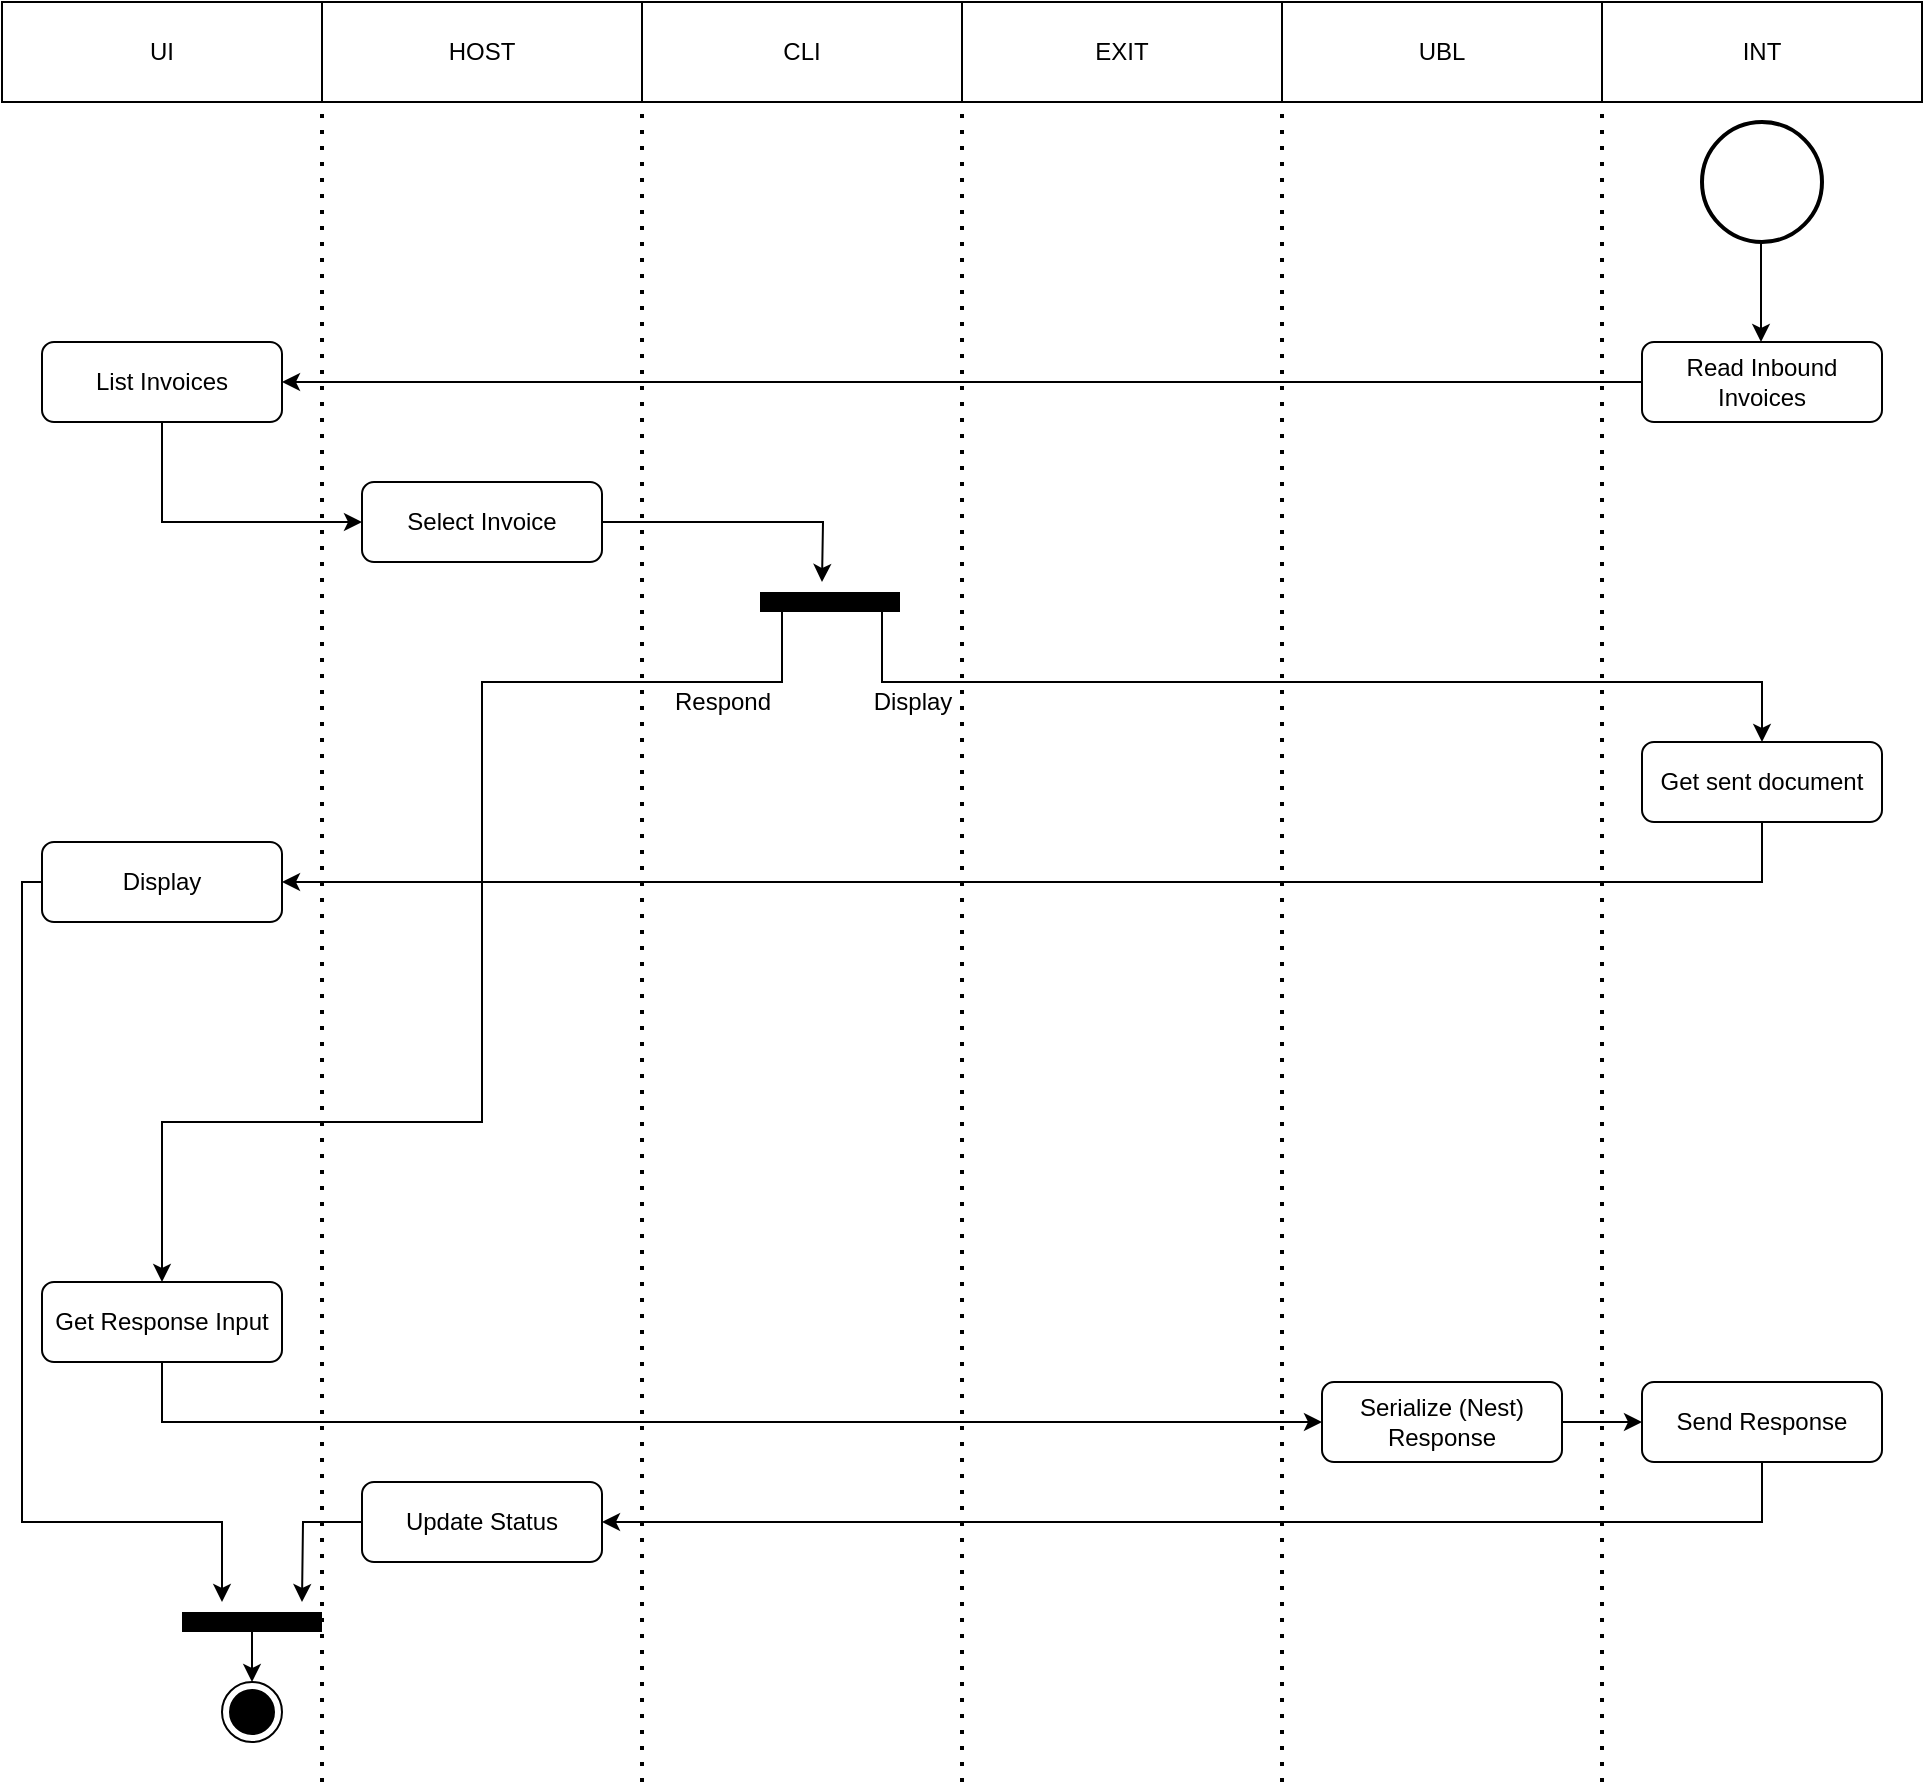 <mxfile version="14.6.1" type="google"><diagram id="ENx69fTp9g67o5b_ToNt" name="Page-1"><mxGraphModel dx="3048" dy="2806" grid="1" gridSize="10" guides="1" tooltips="1" connect="1" arrows="1" fold="1" page="1" pageScale="1" pageWidth="827" pageHeight="1169" math="0" shadow="0"><root><mxCell id="0"/><mxCell id="1" parent="0"/><mxCell id="1_yaCrEt_plB9RtM3DEn-1" value="UI" style="rounded=0;whiteSpace=wrap;html=1;fillColor=none;" vertex="1" parent="1"><mxGeometry y="-1090" width="160" height="50" as="geometry"/></mxCell><mxCell id="1_yaCrEt_plB9RtM3DEn-2" value="HOST" style="rounded=0;whiteSpace=wrap;html=1;fillColor=none;" vertex="1" parent="1"><mxGeometry x="160" y="-1090" width="160" height="50" as="geometry"/></mxCell><mxCell id="1_yaCrEt_plB9RtM3DEn-3" value="CLI" style="rounded=0;whiteSpace=wrap;html=1;fillColor=none;" vertex="1" parent="1"><mxGeometry x="320" y="-1090" width="160" height="50" as="geometry"/></mxCell><mxCell id="1_yaCrEt_plB9RtM3DEn-4" value="EXIT" style="rounded=0;whiteSpace=wrap;html=1;fillColor=none;" vertex="1" parent="1"><mxGeometry x="480" y="-1090" width="160" height="50" as="geometry"/></mxCell><mxCell id="1_yaCrEt_plB9RtM3DEn-5" value="UBL" style="rounded=0;whiteSpace=wrap;html=1;fillColor=none;" vertex="1" parent="1"><mxGeometry x="640" y="-1090" width="160" height="50" as="geometry"/></mxCell><mxCell id="1_yaCrEt_plB9RtM3DEn-6" value="INT" style="rounded=0;whiteSpace=wrap;html=1;fillColor=none;" vertex="1" parent="1"><mxGeometry x="800" y="-1090" width="160" height="50" as="geometry"/></mxCell><mxCell id="1_yaCrEt_plB9RtM3DEn-7" value="" style="strokeWidth=2;html=1;shape=mxgraph.flowchart.start_2;whiteSpace=wrap;" vertex="1" parent="1"><mxGeometry x="850" y="-1030" width="60" height="60" as="geometry"/></mxCell><mxCell id="1_yaCrEt_plB9RtM3DEn-8" value="" style="endArrow=classic;html=1;" edge="1" parent="1"><mxGeometry width="50" height="50" relative="1" as="geometry"><mxPoint x="879.5" y="-970" as="sourcePoint"/><mxPoint x="879.5" y="-920" as="targetPoint"/></mxGeometry></mxCell><mxCell id="1_yaCrEt_plB9RtM3DEn-24" style="edgeStyle=orthogonalEdgeStyle;rounded=0;orthogonalLoop=1;jettySize=auto;html=1;entryX=1;entryY=0.5;entryDx=0;entryDy=0;" edge="1" parent="1" source="1_yaCrEt_plB9RtM3DEn-10" target="1_yaCrEt_plB9RtM3DEn-23"><mxGeometry relative="1" as="geometry"/></mxCell><mxCell id="1_yaCrEt_plB9RtM3DEn-10" value="Read Inbound Invoices" style="rounded=1;whiteSpace=wrap;html=1;" vertex="1" parent="1"><mxGeometry x="820" y="-920" width="120" height="40" as="geometry"/></mxCell><mxCell id="1_yaCrEt_plB9RtM3DEn-13" value="" style="endArrow=none;dashed=1;html=1;dashPattern=1 3;strokeWidth=2;entryX=0;entryY=1;entryDx=0;entryDy=0;" edge="1" parent="1" target="1_yaCrEt_plB9RtM3DEn-2"><mxGeometry width="50" height="50" relative="1" as="geometry"><mxPoint x="160" y="-200" as="sourcePoint"/><mxPoint x="710" y="-780" as="targetPoint"/></mxGeometry></mxCell><mxCell id="1_yaCrEt_plB9RtM3DEn-14" value="" style="endArrow=none;dashed=1;html=1;dashPattern=1 3;strokeWidth=2;entryX=0;entryY=1;entryDx=0;entryDy=0;" edge="1" parent="1"><mxGeometry width="50" height="50" relative="1" as="geometry"><mxPoint x="320" y="-200" as="sourcePoint"/><mxPoint x="320" y="-1040" as="targetPoint"/></mxGeometry></mxCell><mxCell id="1_yaCrEt_plB9RtM3DEn-15" value="" style="endArrow=none;dashed=1;html=1;dashPattern=1 3;strokeWidth=2;entryX=0;entryY=1;entryDx=0;entryDy=0;" edge="1" parent="1"><mxGeometry width="50" height="50" relative="1" as="geometry"><mxPoint x="480" y="-200" as="sourcePoint"/><mxPoint x="480" y="-1040" as="targetPoint"/></mxGeometry></mxCell><mxCell id="1_yaCrEt_plB9RtM3DEn-16" value="" style="endArrow=none;dashed=1;html=1;dashPattern=1 3;strokeWidth=2;entryX=0;entryY=1;entryDx=0;entryDy=0;" edge="1" parent="1"><mxGeometry width="50" height="50" relative="1" as="geometry"><mxPoint x="640" y="-200" as="sourcePoint"/><mxPoint x="640" y="-1040" as="targetPoint"/></mxGeometry></mxCell><mxCell id="1_yaCrEt_plB9RtM3DEn-17" value="" style="endArrow=none;dashed=1;html=1;dashPattern=1 3;strokeWidth=2;entryX=0;entryY=1;entryDx=0;entryDy=0;" edge="1" parent="1"><mxGeometry width="50" height="50" relative="1" as="geometry"><mxPoint x="800" y="-200" as="sourcePoint"/><mxPoint x="800" y="-1040" as="targetPoint"/></mxGeometry></mxCell><mxCell id="1_yaCrEt_plB9RtM3DEn-26" style="edgeStyle=orthogonalEdgeStyle;rounded=0;orthogonalLoop=1;jettySize=auto;html=1;entryX=0;entryY=0.5;entryDx=0;entryDy=0;" edge="1" parent="1" source="1_yaCrEt_plB9RtM3DEn-23" target="1_yaCrEt_plB9RtM3DEn-25"><mxGeometry relative="1" as="geometry"><Array as="points"><mxPoint x="80" y="-830"/></Array></mxGeometry></mxCell><mxCell id="1_yaCrEt_plB9RtM3DEn-23" value="List Invoices" style="rounded=1;whiteSpace=wrap;html=1;" vertex="1" parent="1"><mxGeometry x="20" y="-920" width="120" height="40" as="geometry"/></mxCell><mxCell id="1_yaCrEt_plB9RtM3DEn-51" style="edgeStyle=orthogonalEdgeStyle;rounded=0;orthogonalLoop=1;jettySize=auto;html=1;strokeWidth=1;" edge="1" parent="1" source="1_yaCrEt_plB9RtM3DEn-25"><mxGeometry relative="1" as="geometry"><mxPoint x="410.0" y="-800" as="targetPoint"/></mxGeometry></mxCell><mxCell id="1_yaCrEt_plB9RtM3DEn-25" value="Select Invoice" style="rounded=1;whiteSpace=wrap;html=1;" vertex="1" parent="1"><mxGeometry x="180" y="-850" width="120" height="40" as="geometry"/></mxCell><mxCell id="1_yaCrEt_plB9RtM3DEn-27" value="" style="endArrow=none;html=1;strokeWidth=10;" edge="1" parent="1"><mxGeometry width="50" height="50" relative="1" as="geometry"><mxPoint x="379" y="-790" as="sourcePoint"/><mxPoint x="449" y="-790" as="targetPoint"/></mxGeometry></mxCell><mxCell id="1_yaCrEt_plB9RtM3DEn-60" style="edgeStyle=orthogonalEdgeStyle;rounded=0;orthogonalLoop=1;jettySize=auto;html=1;entryX=1;entryY=0.5;entryDx=0;entryDy=0;strokeWidth=1;" edge="1" parent="1" source="1_yaCrEt_plB9RtM3DEn-31" target="1_yaCrEt_plB9RtM3DEn-55"><mxGeometry relative="1" as="geometry"><Array as="points"><mxPoint x="880" y="-650"/></Array></mxGeometry></mxCell><mxCell id="1_yaCrEt_plB9RtM3DEn-31" value="Get sent document" style="rounded=1;whiteSpace=wrap;html=1;" vertex="1" parent="1"><mxGeometry x="820" y="-720" width="120" height="40" as="geometry"/></mxCell><mxCell id="1_yaCrEt_plB9RtM3DEn-54" style="edgeStyle=orthogonalEdgeStyle;rounded=0;orthogonalLoop=1;jettySize=auto;html=1;entryX=0.5;entryY=0;entryDx=0;entryDy=0;strokeWidth=1;" edge="1" parent="1" target="1_yaCrEt_plB9RtM3DEn-31"><mxGeometry relative="1" as="geometry"><mxPoint x="440" y="-790" as="sourcePoint"/><Array as="points"><mxPoint x="440" y="-750"/><mxPoint x="880" y="-750"/></Array></mxGeometry></mxCell><mxCell id="1_yaCrEt_plB9RtM3DEn-33" value="Display" style="text;html=1;align=center;verticalAlign=middle;resizable=0;points=[];autosize=1;strokeColor=none;" vertex="1" parent="1"><mxGeometry x="430" y="-750" width="50" height="20" as="geometry"/></mxCell><mxCell id="1_yaCrEt_plB9RtM3DEn-58" style="edgeStyle=orthogonalEdgeStyle;rounded=0;orthogonalLoop=1;jettySize=auto;html=1;entryX=0.5;entryY=0;entryDx=0;entryDy=0;strokeWidth=1;" edge="1" parent="1" target="1_yaCrEt_plB9RtM3DEn-41"><mxGeometry relative="1" as="geometry"><mxPoint x="390" y="-790" as="sourcePoint"/><Array as="points"><mxPoint x="390" y="-750"/><mxPoint x="240" y="-750"/><mxPoint x="240" y="-530"/><mxPoint x="80" y="-530"/></Array></mxGeometry></mxCell><mxCell id="1_yaCrEt_plB9RtM3DEn-34" value="Respond" style="text;html=1;align=center;verticalAlign=middle;resizable=0;points=[];autosize=1;strokeColor=none;" vertex="1" parent="1"><mxGeometry x="330" y="-750" width="60" height="20" as="geometry"/></mxCell><mxCell id="1_yaCrEt_plB9RtM3DEn-44" style="edgeStyle=orthogonalEdgeStyle;rounded=0;orthogonalLoop=1;jettySize=auto;html=1;entryX=0;entryY=0.5;entryDx=0;entryDy=0;strokeWidth=1;" edge="1" parent="1" source="1_yaCrEt_plB9RtM3DEn-41" target="1_yaCrEt_plB9RtM3DEn-43"><mxGeometry relative="1" as="geometry"><Array as="points"><mxPoint x="80" y="-380"/></Array></mxGeometry></mxCell><mxCell id="1_yaCrEt_plB9RtM3DEn-41" value="Get Response Input" style="rounded=1;whiteSpace=wrap;html=1;" vertex="1" parent="1"><mxGeometry x="20" y="-450" width="120" height="40" as="geometry"/></mxCell><mxCell id="1_yaCrEt_plB9RtM3DEn-46" style="edgeStyle=orthogonalEdgeStyle;rounded=0;orthogonalLoop=1;jettySize=auto;html=1;entryX=0;entryY=0.5;entryDx=0;entryDy=0;strokeWidth=1;" edge="1" parent="1" source="1_yaCrEt_plB9RtM3DEn-43" target="1_yaCrEt_plB9RtM3DEn-45"><mxGeometry relative="1" as="geometry"/></mxCell><mxCell id="1_yaCrEt_plB9RtM3DEn-43" value="Serialize (Nest) Response" style="rounded=1;whiteSpace=wrap;html=1;" vertex="1" parent="1"><mxGeometry x="660" y="-400" width="120" height="40" as="geometry"/></mxCell><mxCell id="1_yaCrEt_plB9RtM3DEn-62" style="edgeStyle=orthogonalEdgeStyle;rounded=0;orthogonalLoop=1;jettySize=auto;html=1;entryX=1;entryY=0.5;entryDx=0;entryDy=0;strokeWidth=1;" edge="1" parent="1" source="1_yaCrEt_plB9RtM3DEn-45" target="1_yaCrEt_plB9RtM3DEn-61"><mxGeometry relative="1" as="geometry"><Array as="points"><mxPoint x="880" y="-330"/></Array></mxGeometry></mxCell><mxCell id="1_yaCrEt_plB9RtM3DEn-45" value="Send Response" style="rounded=1;whiteSpace=wrap;html=1;" vertex="1" parent="1"><mxGeometry x="820" y="-400" width="120" height="40" as="geometry"/></mxCell><mxCell id="1_yaCrEt_plB9RtM3DEn-48" style="edgeStyle=orthogonalEdgeStyle;rounded=0;orthogonalLoop=1;jettySize=auto;html=1;entryX=0.5;entryY=0;entryDx=0;entryDy=0;" edge="1" parent="1" target="1_yaCrEt_plB9RtM3DEn-49"><mxGeometry relative="1" as="geometry"><mxPoint x="125" y="-280" as="sourcePoint"/></mxGeometry></mxCell><mxCell id="1_yaCrEt_plB9RtM3DEn-49" value="" style="ellipse;html=1;shape=endState;fillColor=#000000;" vertex="1" parent="1"><mxGeometry x="110" y="-250" width="30" height="30" as="geometry"/></mxCell><mxCell id="1_yaCrEt_plB9RtM3DEn-63" style="edgeStyle=orthogonalEdgeStyle;rounded=0;orthogonalLoop=1;jettySize=auto;html=1;strokeWidth=1;" edge="1" parent="1" source="1_yaCrEt_plB9RtM3DEn-55"><mxGeometry relative="1" as="geometry"><mxPoint x="110" y="-290" as="targetPoint"/><Array as="points"><mxPoint x="10" y="-650"/><mxPoint x="10" y="-330"/><mxPoint x="110" y="-330"/></Array></mxGeometry></mxCell><mxCell id="1_yaCrEt_plB9RtM3DEn-55" value="Display" style="rounded=1;whiteSpace=wrap;html=1;" vertex="1" parent="1"><mxGeometry x="20" y="-670" width="120" height="40" as="geometry"/></mxCell><mxCell id="1_yaCrEt_plB9RtM3DEn-59" value="" style="endArrow=none;html=1;strokeWidth=10;" edge="1" parent="1"><mxGeometry width="50" height="50" relative="1" as="geometry"><mxPoint x="90" y="-280" as="sourcePoint"/><mxPoint x="160" y="-280" as="targetPoint"/></mxGeometry></mxCell><mxCell id="1_yaCrEt_plB9RtM3DEn-64" style="edgeStyle=orthogonalEdgeStyle;rounded=0;orthogonalLoop=1;jettySize=auto;html=1;strokeWidth=1;" edge="1" parent="1" source="1_yaCrEt_plB9RtM3DEn-61"><mxGeometry relative="1" as="geometry"><mxPoint x="150" y="-290" as="targetPoint"/></mxGeometry></mxCell><mxCell id="1_yaCrEt_plB9RtM3DEn-61" value="Update Status" style="rounded=1;whiteSpace=wrap;html=1;" vertex="1" parent="1"><mxGeometry x="180" y="-350" width="120" height="40" as="geometry"/></mxCell></root></mxGraphModel></diagram></mxfile>